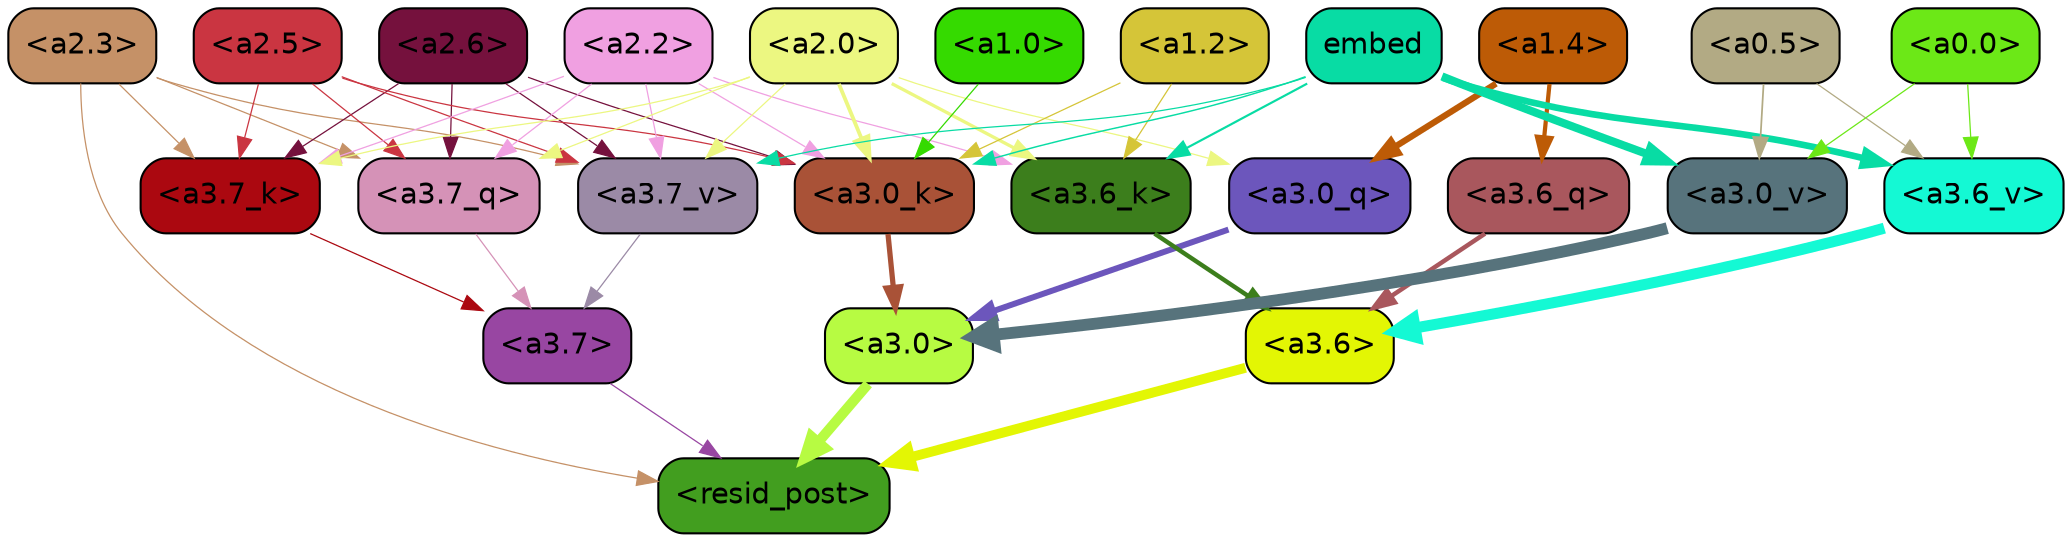 strict digraph "" {
	graph [bgcolor=transparent,
		layout=dot,
		overlap=false,
		splines=true
	];
	"<a3.7>"	[color=black,
		fillcolor="#9846a2",
		fontname=Helvetica,
		shape=box,
		style="filled, rounded"];
	"<resid_post>"	[color=black,
		fillcolor="#429e1f",
		fontname=Helvetica,
		shape=box,
		style="filled, rounded"];
	"<a3.7>" -> "<resid_post>"	[color="#9846a2",
		penwidth=0.6];
	"<a3.6>"	[color=black,
		fillcolor="#e3f604",
		fontname=Helvetica,
		shape=box,
		style="filled, rounded"];
	"<a3.6>" -> "<resid_post>"	[color="#e3f604",
		penwidth=4.751592040061951];
	"<a3.0>"	[color=black,
		fillcolor="#b7fb42",
		fontname=Helvetica,
		shape=box,
		style="filled, rounded"];
	"<a3.0>" -> "<resid_post>"	[color="#b7fb42",
		penwidth=4.904066681861877];
	"<a2.3>"	[color=black,
		fillcolor="#c59167",
		fontname=Helvetica,
		shape=box,
		style="filled, rounded"];
	"<a2.3>" -> "<resid_post>"	[color="#c59167",
		penwidth=0.6];
	"<a3.7_q>"	[color=black,
		fillcolor="#d592b7",
		fontname=Helvetica,
		shape=box,
		style="filled, rounded"];
	"<a2.3>" -> "<a3.7_q>"	[color="#c59167",
		penwidth=0.6];
	"<a3.7_k>"	[color=black,
		fillcolor="#ab0810",
		fontname=Helvetica,
		shape=box,
		style="filled, rounded"];
	"<a2.3>" -> "<a3.7_k>"	[color="#c59167",
		penwidth=0.6];
	"<a3.7_v>"	[color=black,
		fillcolor="#9b8aa6",
		fontname=Helvetica,
		shape=box,
		style="filled, rounded"];
	"<a2.3>" -> "<a3.7_v>"	[color="#c59167",
		penwidth=0.6];
	"<a3.7_q>" -> "<a3.7>"	[color="#d592b7",
		penwidth=0.6];
	"<a3.6_q>"	[color=black,
		fillcolor="#a9575d",
		fontname=Helvetica,
		shape=box,
		style="filled, rounded"];
	"<a3.6_q>" -> "<a3.6>"	[color="#a9575d",
		penwidth=2.160832464694977];
	"<a3.0_q>"	[color=black,
		fillcolor="#6c56bc",
		fontname=Helvetica,
		shape=box,
		style="filled, rounded"];
	"<a3.0_q>" -> "<a3.0>"	[color="#6c56bc",
		penwidth=2.870753765106201];
	"<a3.7_k>" -> "<a3.7>"	[color="#ab0810",
		penwidth=0.6];
	"<a3.6_k>"	[color=black,
		fillcolor="#3c7e1c",
		fontname=Helvetica,
		shape=box,
		style="filled, rounded"];
	"<a3.6_k>" -> "<a3.6>"	[color="#3c7e1c",
		penwidth=2.13908451795578];
	"<a3.0_k>"	[color=black,
		fillcolor="#a95237",
		fontname=Helvetica,
		shape=box,
		style="filled, rounded"];
	"<a3.0_k>" -> "<a3.0>"	[color="#a95237",
		penwidth=2.520303964614868];
	"<a3.7_v>" -> "<a3.7>"	[color="#9b8aa6",
		penwidth=0.6];
	"<a3.6_v>"	[color=black,
		fillcolor="#14f9d4",
		fontname=Helvetica,
		shape=box,
		style="filled, rounded"];
	"<a3.6_v>" -> "<a3.6>"	[color="#14f9d4",
		penwidth=5.297133803367615];
	"<a3.0_v>"	[color=black,
		fillcolor="#57737c",
		fontname=Helvetica,
		shape=box,
		style="filled, rounded"];
	"<a3.0_v>" -> "<a3.0>"	[color="#57737c",
		penwidth=5.680712580680847];
	"<a2.6>"	[color=black,
		fillcolor="#75113d",
		fontname=Helvetica,
		shape=box,
		style="filled, rounded"];
	"<a2.6>" -> "<a3.7_q>"	[color="#75113d",
		penwidth=0.6];
	"<a2.6>" -> "<a3.7_k>"	[color="#75113d",
		penwidth=0.6];
	"<a2.6>" -> "<a3.0_k>"	[color="#75113d",
		penwidth=0.6];
	"<a2.6>" -> "<a3.7_v>"	[color="#75113d",
		penwidth=0.6];
	"<a2.5>"	[color=black,
		fillcolor="#ca3541",
		fontname=Helvetica,
		shape=box,
		style="filled, rounded"];
	"<a2.5>" -> "<a3.7_q>"	[color="#ca3541",
		penwidth=0.6];
	"<a2.5>" -> "<a3.7_k>"	[color="#ca3541",
		penwidth=0.6];
	"<a2.5>" -> "<a3.0_k>"	[color="#ca3541",
		penwidth=0.6];
	"<a2.5>" -> "<a3.7_v>"	[color="#ca3541",
		penwidth=0.6];
	"<a2.2>"	[color=black,
		fillcolor="#f0a0e1",
		fontname=Helvetica,
		shape=box,
		style="filled, rounded"];
	"<a2.2>" -> "<a3.7_q>"	[color="#f0a0e1",
		penwidth=0.6];
	"<a2.2>" -> "<a3.7_k>"	[color="#f0a0e1",
		penwidth=0.6];
	"<a2.2>" -> "<a3.6_k>"	[color="#f0a0e1",
		penwidth=0.6];
	"<a2.2>" -> "<a3.0_k>"	[color="#f0a0e1",
		penwidth=0.6];
	"<a2.2>" -> "<a3.7_v>"	[color="#f0a0e1",
		penwidth=0.6];
	"<a2.0>"	[color=black,
		fillcolor="#ecf781",
		fontname=Helvetica,
		shape=box,
		style="filled, rounded"];
	"<a2.0>" -> "<a3.7_q>"	[color="#ecf781",
		penwidth=0.6];
	"<a2.0>" -> "<a3.0_q>"	[color="#ecf781",
		penwidth=0.6];
	"<a2.0>" -> "<a3.7_k>"	[color="#ecf781",
		penwidth=0.6];
	"<a2.0>" -> "<a3.6_k>"	[color="#ecf781",
		penwidth=1.5897698998451233];
	"<a2.0>" -> "<a3.0_k>"	[color="#ecf781",
		penwidth=1.8405593037605286];
	"<a2.0>" -> "<a3.7_v>"	[color="#ecf781",
		penwidth=0.6];
	"<a1.4>"	[color=black,
		fillcolor="#bd5b06",
		fontname=Helvetica,
		shape=box,
		style="filled, rounded"];
	"<a1.4>" -> "<a3.6_q>"	[color="#bd5b06",
		penwidth=2.0260728895664215];
	"<a1.4>" -> "<a3.0_q>"	[color="#bd5b06",
		penwidth=3.0185627341270447];
	"<a1.2>"	[color=black,
		fillcolor="#d5c538",
		fontname=Helvetica,
		shape=box,
		style="filled, rounded"];
	"<a1.2>" -> "<a3.6_k>"	[color="#d5c538",
		penwidth=0.6];
	"<a1.2>" -> "<a3.0_k>"	[color="#d5c538",
		penwidth=0.6];
	embed	[color=black,
		fillcolor="#08dca4",
		fontname=Helvetica,
		shape=box,
		style="filled, rounded"];
	embed -> "<a3.6_k>"	[color="#08dca4",
		penwidth=1.046662151813507];
	embed -> "<a3.0_k>"	[color="#08dca4",
		penwidth=0.6995279788970947];
	embed -> "<a3.7_v>"	[color="#08dca4",
		penwidth=0.6];
	embed -> "<a3.6_v>"	[color="#08dca4",
		penwidth=3.1840110421180725];
	embed -> "<a3.0_v>"	[color="#08dca4",
		penwidth=3.9005755856633186];
	"<a1.0>"	[color=black,
		fillcolor="#35da00",
		fontname=Helvetica,
		shape=box,
		style="filled, rounded"];
	"<a1.0>" -> "<a3.0_k>"	[color="#35da00",
		penwidth=0.6];
	"<a0.5>"	[color=black,
		fillcolor="#b2aa84",
		fontname=Helvetica,
		shape=box,
		style="filled, rounded"];
	"<a0.5>" -> "<a3.6_v>"	[color="#b2aa84",
		penwidth=0.6];
	"<a0.5>" -> "<a3.0_v>"	[color="#b2aa84",
		penwidth=0.8493617177009583];
	"<a0.0>"	[color=black,
		fillcolor="#6ce817",
		fontname=Helvetica,
		shape=box,
		style="filled, rounded"];
	"<a0.0>" -> "<a3.6_v>"	[color="#6ce817",
		penwidth=0.6];
	"<a0.0>" -> "<a3.0_v>"	[color="#6ce817",
		penwidth=0.6];
}

